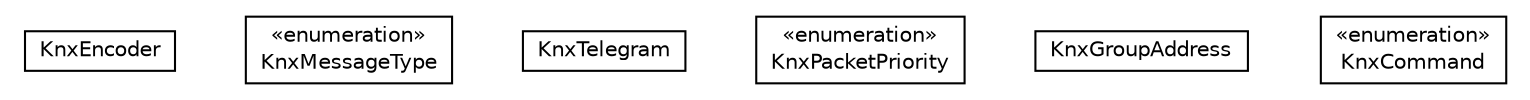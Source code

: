 #!/usr/local/bin/dot
#
# Class diagram 
# Generated by UMLGraph version R5_6-24-gf6e263 (http://www.umlgraph.org/)
#

digraph G {
	edge [fontname="Helvetica",fontsize=10,labelfontname="Helvetica",labelfontsize=10];
	node [fontname="Helvetica",fontsize=10,shape=plaintext];
	nodesep=0.25;
	ranksep=0.5;
	// org.universAAL.lddi.knx.utils.KnxEncoder
	c806866 [label=<<table title="org.universAAL.lddi.knx.utils.KnxEncoder" border="0" cellborder="1" cellspacing="0" cellpadding="2" port="p" href="./KnxEncoder.html">
		<tr><td><table border="0" cellspacing="0" cellpadding="1">
<tr><td align="center" balign="center"> KnxEncoder </td></tr>
		</table></td></tr>
		</table>>, URL="./KnxEncoder.html", fontname="Helvetica", fontcolor="black", fontsize=10.0];
	// org.universAAL.lddi.knx.utils.KnxEncoder.KnxMessageType
	c806867 [label=<<table title="org.universAAL.lddi.knx.utils.KnxEncoder.KnxMessageType" border="0" cellborder="1" cellspacing="0" cellpadding="2" port="p" href="./KnxEncoder.KnxMessageType.html">
		<tr><td><table border="0" cellspacing="0" cellpadding="1">
<tr><td align="center" balign="center"> &#171;enumeration&#187; </td></tr>
<tr><td align="center" balign="center"> KnxMessageType </td></tr>
		</table></td></tr>
		</table>>, URL="./KnxEncoder.KnxMessageType.html", fontname="Helvetica", fontcolor="black", fontsize=10.0];
	// org.universAAL.lddi.knx.utils.KnxTelegram
	c806868 [label=<<table title="org.universAAL.lddi.knx.utils.KnxTelegram" border="0" cellborder="1" cellspacing="0" cellpadding="2" port="p" href="./KnxTelegram.html">
		<tr><td><table border="0" cellspacing="0" cellpadding="1">
<tr><td align="center" balign="center"> KnxTelegram </td></tr>
		</table></td></tr>
		</table>>, URL="./KnxTelegram.html", fontname="Helvetica", fontcolor="black", fontsize=10.0];
	// org.universAAL.lddi.knx.utils.KnxPacketPriority
	c806869 [label=<<table title="org.universAAL.lddi.knx.utils.KnxPacketPriority" border="0" cellborder="1" cellspacing="0" cellpadding="2" port="p" href="./KnxPacketPriority.html">
		<tr><td><table border="0" cellspacing="0" cellpadding="1">
<tr><td align="center" balign="center"> &#171;enumeration&#187; </td></tr>
<tr><td align="center" balign="center"> KnxPacketPriority </td></tr>
		</table></td></tr>
		</table>>, URL="./KnxPacketPriority.html", fontname="Helvetica", fontcolor="black", fontsize=10.0];
	// org.universAAL.lddi.knx.utils.KnxGroupAddress
	c806870 [label=<<table title="org.universAAL.lddi.knx.utils.KnxGroupAddress" border="0" cellborder="1" cellspacing="0" cellpadding="2" port="p" href="./KnxGroupAddress.html">
		<tr><td><table border="0" cellspacing="0" cellpadding="1">
<tr><td align="center" balign="center"> KnxGroupAddress </td></tr>
		</table></td></tr>
		</table>>, URL="./KnxGroupAddress.html", fontname="Helvetica", fontcolor="black", fontsize=10.0];
	// org.universAAL.lddi.knx.utils.KnxCommand
	c806871 [label=<<table title="org.universAAL.lddi.knx.utils.KnxCommand" border="0" cellborder="1" cellspacing="0" cellpadding="2" port="p" href="./KnxCommand.html">
		<tr><td><table border="0" cellspacing="0" cellpadding="1">
<tr><td align="center" balign="center"> &#171;enumeration&#187; </td></tr>
<tr><td align="center" balign="center"> KnxCommand </td></tr>
		</table></td></tr>
		</table>>, URL="./KnxCommand.html", fontname="Helvetica", fontcolor="black", fontsize=10.0];
}

